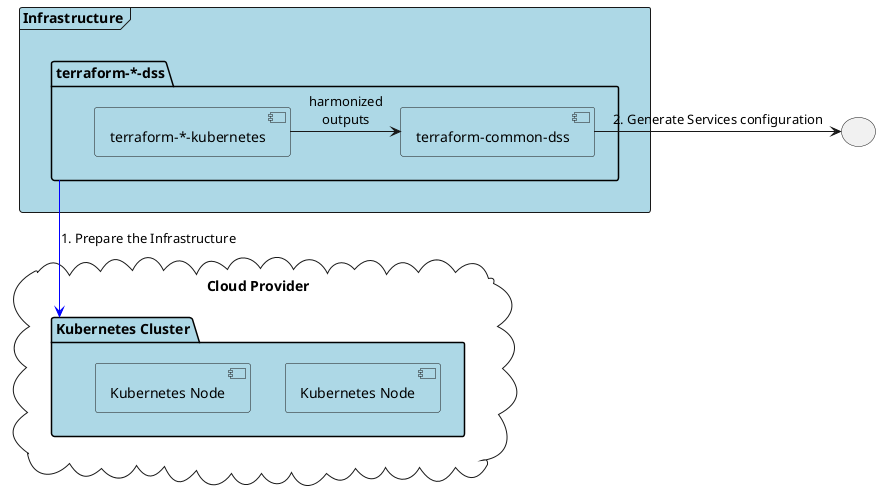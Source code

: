 @startuml

frame "Infrastructure" #lightblue {
  package "terraform-*-dss" as TD #lightblue {
    [terraform-*-kubernetes] as TK #lightblue
    [terraform-common-dss] as TCD #lightblue
  }
}

cloud "Cloud Provider" as C {
  package "Kubernetes Cluster" as K #lightblue {
    component "Kubernetes Node" as KN #lightblue {
    }
    component "Kubernetes Node" as KN2 #lightblue {
    }
  }
}

TD -down-> K #blue: 1. Prepare the Infrastructure
TK -> TCD: harmonized\noutputs
TCD -right-> ( ): 2. Generate Services configuration

@enduml
